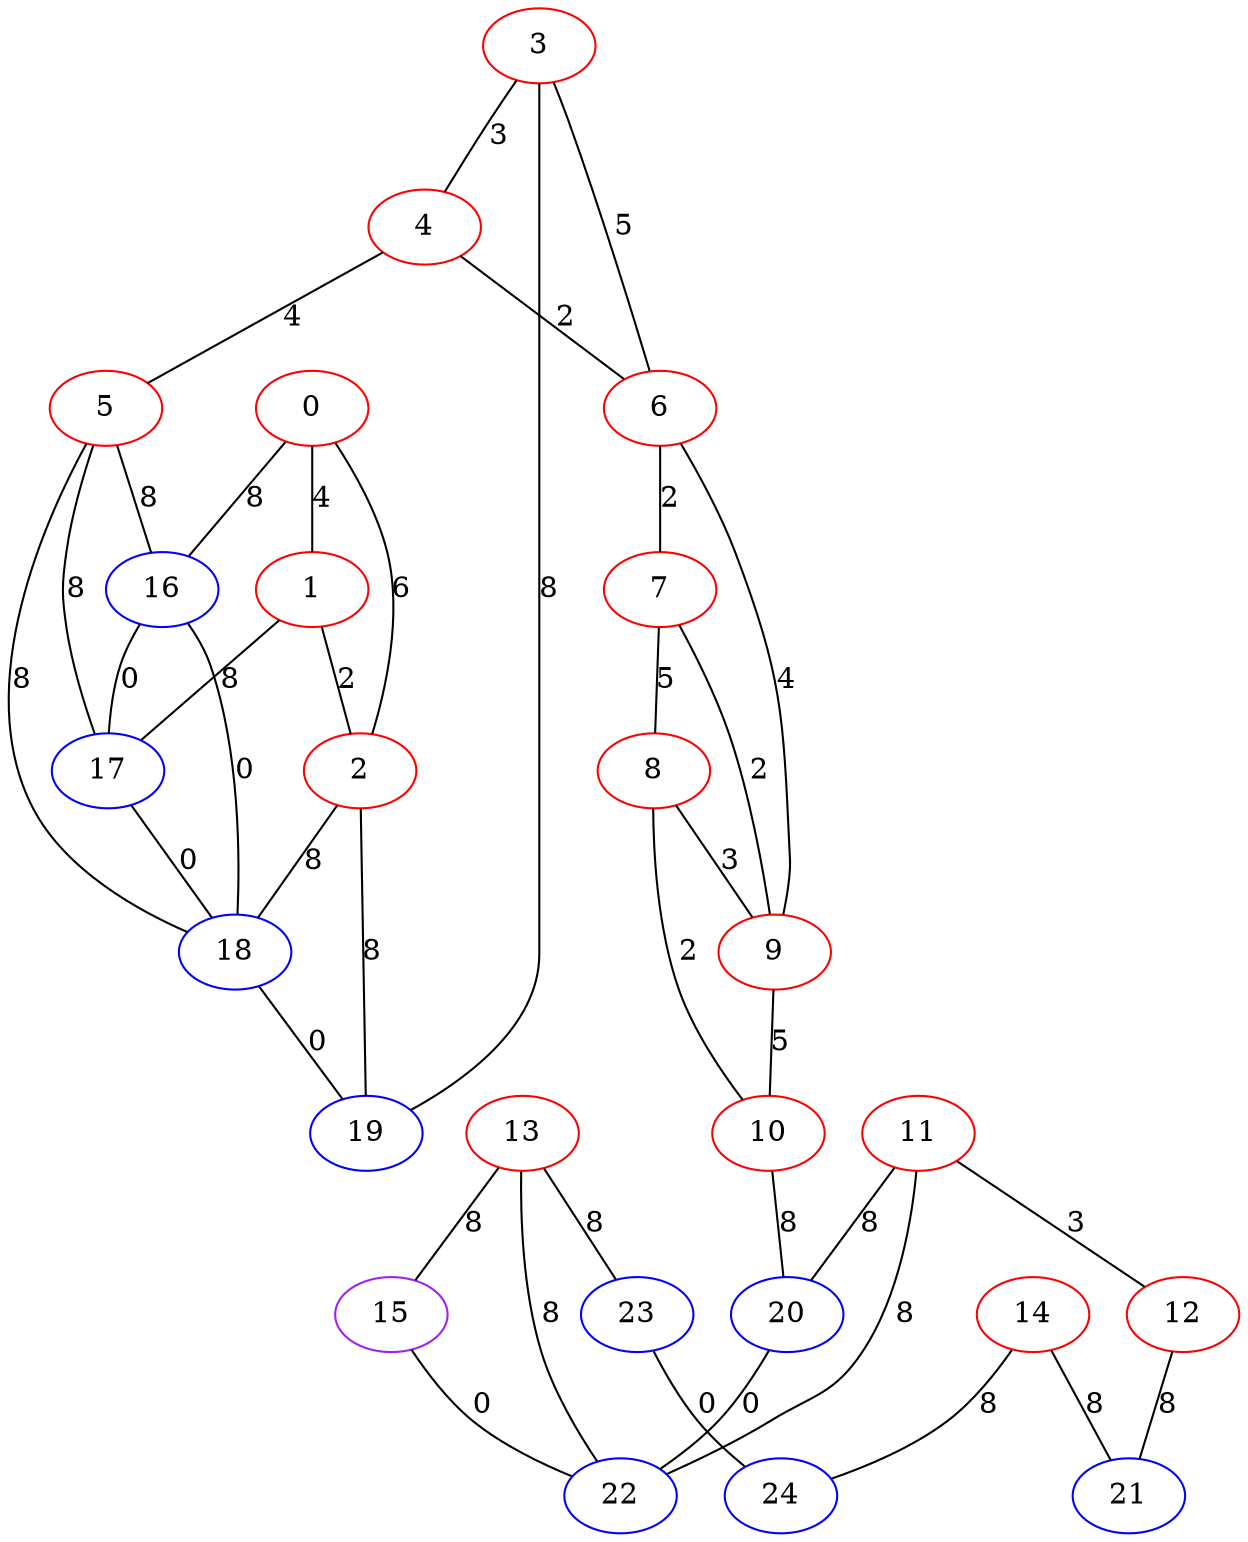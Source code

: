 graph "" {
0 [color=red, weight=1];
1 [color=red, weight=1];
2 [color=red, weight=1];
3 [color=red, weight=1];
4 [color=red, weight=1];
5 [color=red, weight=1];
6 [color=red, weight=1];
7 [color=red, weight=1];
8 [color=red, weight=1];
9 [color=red, weight=1];
10 [color=red, weight=1];
11 [color=red, weight=1];
12 [color=red, weight=1];
13 [color=red, weight=1];
14 [color=red, weight=1];
15 [color=purple, weight=4];
16 [color=blue, weight=3];
17 [color=blue, weight=3];
18 [color=blue, weight=3];
19 [color=blue, weight=3];
20 [color=blue, weight=3];
21 [color=blue, weight=3];
22 [color=blue, weight=3];
23 [color=blue, weight=3];
24 [color=blue, weight=3];
0 -- 16  [key=0, label=8];
0 -- 1  [key=0, label=4];
0 -- 2  [key=0, label=6];
1 -- 17  [key=0, label=8];
1 -- 2  [key=0, label=2];
2 -- 18  [key=0, label=8];
2 -- 19  [key=0, label=8];
3 -- 19  [key=0, label=8];
3 -- 4  [key=0, label=3];
3 -- 6  [key=0, label=5];
4 -- 5  [key=0, label=4];
4 -- 6  [key=0, label=2];
5 -- 16  [key=0, label=8];
5 -- 17  [key=0, label=8];
5 -- 18  [key=0, label=8];
6 -- 9  [key=0, label=4];
6 -- 7  [key=0, label=2];
7 -- 8  [key=0, label=5];
7 -- 9  [key=0, label=2];
8 -- 9  [key=0, label=3];
8 -- 10  [key=0, label=2];
9 -- 10  [key=0, label=5];
10 -- 20  [key=0, label=8];
11 -- 20  [key=0, label=8];
11 -- 12  [key=0, label=3];
11 -- 22  [key=0, label=8];
12 -- 21  [key=0, label=8];
13 -- 15  [key=0, label=8];
13 -- 22  [key=0, label=8];
13 -- 23  [key=0, label=8];
14 -- 24  [key=0, label=8];
14 -- 21  [key=0, label=8];
15 -- 22  [key=0, label=0];
16 -- 17  [key=0, label=0];
16 -- 18  [key=0, label=0];
17 -- 18  [key=0, label=0];
18 -- 19  [key=0, label=0];
20 -- 22  [key=0, label=0];
23 -- 24  [key=0, label=0];
}

